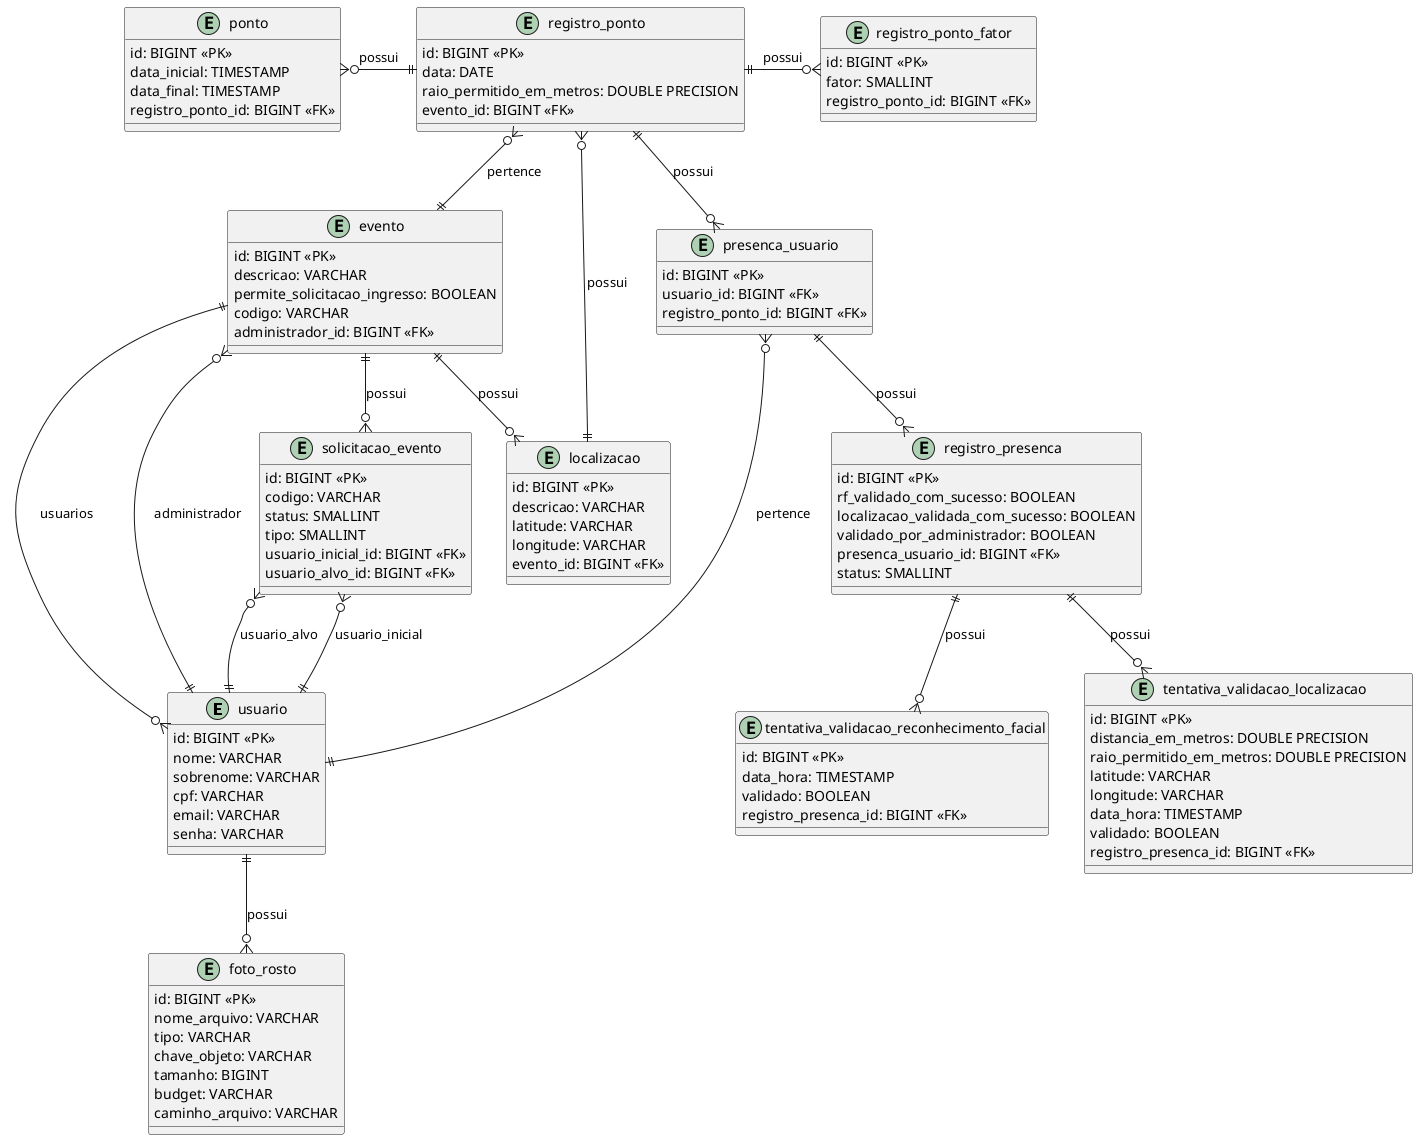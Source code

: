 @startuml
entity usuario {
    id: BIGINT <<PK>>
    nome: VARCHAR
    sobrenome: VARCHAR
    cpf: VARCHAR
    email: VARCHAR
    senha: VARCHAR
}

entity foto_rosto {
    id: BIGINT <<PK>>
    nome_arquivo: VARCHAR
    tipo: VARCHAR
    chave_objeto: VARCHAR
    tamanho: BIGINT
    budget: VARCHAR
    caminho_arquivo: VARCHAR
}

entity evento {
    id: BIGINT <<PK>>
    descricao: VARCHAR
    permite_solicitacao_ingresso: BOOLEAN
    codigo: VARCHAR
    administrador_id: BIGINT <<FK>>
}

entity localizacao {
    id: BIGINT <<PK>>
    descricao: VARCHAR
    latitude: VARCHAR
    longitude: VARCHAR
    evento_id: BIGINT <<FK>>
}

entity solicitacao_evento {
    id: BIGINT <<PK>>
    codigo: VARCHAR
    status: SMALLINT
    tipo: SMALLINT
    usuario_inicial_id: BIGINT <<FK>>
    usuario_alvo_id: BIGINT <<FK>>
}

entity registro_ponto {
    id: BIGINT <<PK>>
    data: DATE
    raio_permitido_em_metros: DOUBLE PRECISION
    evento_id: BIGINT <<FK>>
}

entity registro_ponto_fator {
    id: BIGINT <<PK>>
    fator: SMALLINT
    registro_ponto_id: BIGINT <<FK>>
}

entity ponto {
    id: BIGINT <<PK>>
    data_inicial: TIMESTAMP
    data_final: TIMESTAMP
    registro_ponto_id: BIGINT <<FK>>
}

entity presenca_usuario {
    id: BIGINT <<PK>>
    usuario_id: BIGINT <<FK>>
    registro_ponto_id: BIGINT <<FK>>
}

entity tentativa_validacao_reconhecimento_facial {
    id: BIGINT <<PK>>
    data_hora: TIMESTAMP
    validado: BOOLEAN
    registro_presenca_id: BIGINT <<FK>>
}

entity tentativa_validacao_localizacao {
    id: BIGINT <<PK>>
    distancia_em_metros: DOUBLE PRECISION
    raio_permitido_em_metros: DOUBLE PRECISION
    latitude: VARCHAR
    longitude: VARCHAR
    data_hora: TIMESTAMP
    validado: BOOLEAN
    registro_presenca_id: BIGINT <<FK>>
}

entity registro_presenca {
    id: BIGINT <<PK>>
    rf_validado_com_sucesso: BOOLEAN
    localizacao_validada_com_sucesso: BOOLEAN
    validado_por_administrador: BOOLEAN
    presenca_usuario_id: BIGINT <<FK>>
    status: SMALLINT
}

usuario ||--o{ foto_rosto : possui
evento ||--o{ localizacao : possui
evento ||--o{ solicitacao_evento : possui
evento ||--o{ usuario : usuarios
evento }o--|| usuario : administrador
registro_ponto ||-left-o{ ponto : possui
registro_ponto }o--|| localizacao : possui
registro_ponto }o--|| evento : pertence
registro_ponto ||--o{ presenca_usuario : possui
registro_ponto ||-right-o{ registro_ponto_fator : possui
presenca_usuario }o--|| usuario : pertence
presenca_usuario ||--o{ registro_presenca : possui
registro_presenca ||--o{ tentativa_validacao_reconhecimento_facial : possui
registro_presenca ||--o{ tentativa_validacao_localizacao : possui
solicitacao_evento }o--|| usuario : usuario_inicial
solicitacao_evento }o--|| usuario : usuario_alvo

@enduml
